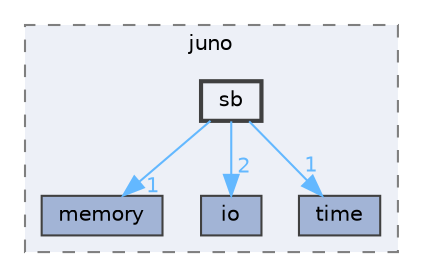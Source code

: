 digraph "/home/runner/work/libjuno/libjuno/include/juno/sb"
{
 // LATEX_PDF_SIZE
  bgcolor="transparent";
  edge [fontname=Helvetica,fontsize=10,labelfontname=Helvetica,labelfontsize=10];
  node [fontname=Helvetica,fontsize=10,shape=box,height=0.2,width=0.4];
  compound=true
  subgraph clusterdir_366da5caa8e7ec3e54d94764b6f022bc {
    graph [ bgcolor="#edf0f7", pencolor="grey50", label="juno", fontname=Helvetica,fontsize=10 style="filled,dashed", URL="dir_366da5caa8e7ec3e54d94764b6f022bc.html",tooltip=""]
  dir_0ab7105f8cccca84cc3ec63bc4b5970d [label="memory", fillcolor="#a2b4d6", color="grey25", style="filled", URL="dir_0ab7105f8cccca84cc3ec63bc4b5970d.html",tooltip=""];
  dir_2214acb517c776811661c93fb7ef90d4 [label="io", fillcolor="#a2b4d6", color="grey25", style="filled", URL="dir_2214acb517c776811661c93fb7ef90d4.html",tooltip=""];
  dir_f7826cb483c41652a57f47c29e86de5a [label="time", fillcolor="#a2b4d6", color="grey25", style="filled", URL="dir_f7826cb483c41652a57f47c29e86de5a.html",tooltip=""];
  dir_a9edbd5fb0b74fbe5ba0514afbd43adb [label="sb", fillcolor="#edf0f7", color="grey25", style="filled,bold", URL="dir_a9edbd5fb0b74fbe5ba0514afbd43adb.html",tooltip=""];
  }
  dir_a9edbd5fb0b74fbe5ba0514afbd43adb->dir_0ab7105f8cccca84cc3ec63bc4b5970d [headlabel="1", labeldistance=1.5 headhref="dir_000010_000009.html" href="dir_000010_000009.html" color="steelblue1" fontcolor="steelblue1"];
  dir_a9edbd5fb0b74fbe5ba0514afbd43adb->dir_2214acb517c776811661c93fb7ef90d4 [headlabel="2", labeldistance=1.5 headhref="dir_000010_000005.html" href="dir_000010_000005.html" color="steelblue1" fontcolor="steelblue1"];
  dir_a9edbd5fb0b74fbe5ba0514afbd43adb->dir_f7826cb483c41652a57f47c29e86de5a [headlabel="1", labeldistance=1.5 headhref="dir_000010_000013.html" href="dir_000010_000013.html" color="steelblue1" fontcolor="steelblue1"];
}
